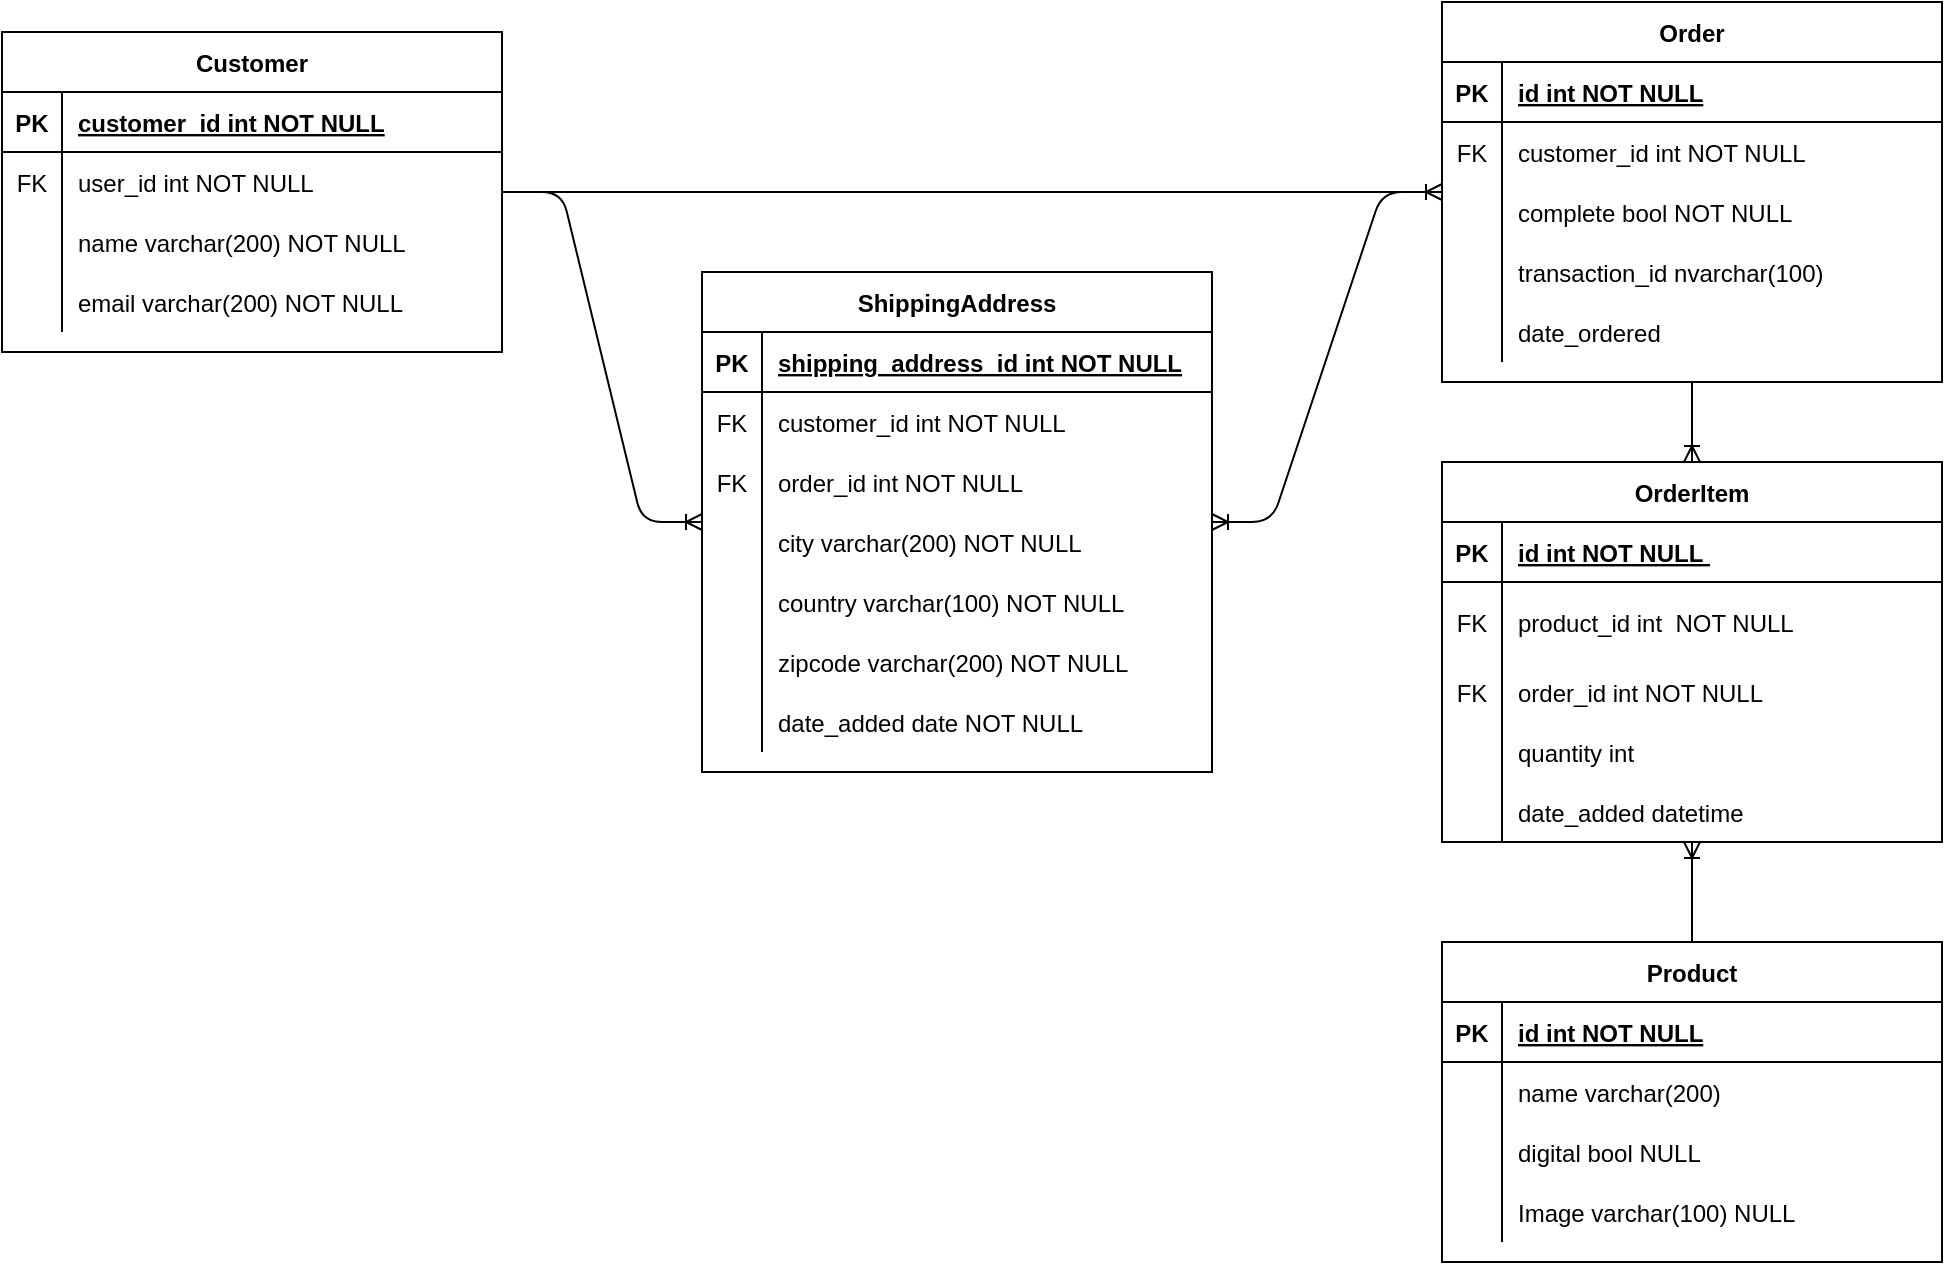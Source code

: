 <mxfile version="14.4.3" type="device"><diagram id="R2lEEEUBdFMjLlhIrx00" name="Page-1"><mxGraphModel dx="1422" dy="778" grid="1" gridSize="10" guides="1" tooltips="1" connect="1" arrows="1" fold="1" page="1" pageScale="1" pageWidth="850" pageHeight="1100" math="0" shadow="0" extFonts="Permanent Marker^https://fonts.googleapis.com/css?family=Permanent+Marker"><root><mxCell id="0"/><mxCell id="1" parent="0"/><mxCell id="C-vyLk0tnHw3VtMMgP7b-2" value="Customer" style="shape=table;startSize=30;container=1;collapsible=1;childLayout=tableLayout;fixedRows=1;rowLines=0;fontStyle=1;align=center;resizeLast=1;" parent="1" vertex="1"><mxGeometry x="720" y="165" width="250" height="160" as="geometry"/></mxCell><mxCell id="C-vyLk0tnHw3VtMMgP7b-3" value="" style="shape=partialRectangle;collapsible=0;dropTarget=0;pointerEvents=0;fillColor=none;points=[[0,0.5],[1,0.5]];portConstraint=eastwest;top=0;left=0;right=0;bottom=1;" parent="C-vyLk0tnHw3VtMMgP7b-2" vertex="1"><mxGeometry y="30" width="250" height="30" as="geometry"/></mxCell><mxCell id="C-vyLk0tnHw3VtMMgP7b-4" value="PK" style="shape=partialRectangle;overflow=hidden;connectable=0;fillColor=none;top=0;left=0;bottom=0;right=0;fontStyle=1;" parent="C-vyLk0tnHw3VtMMgP7b-3" vertex="1"><mxGeometry width="30" height="30" as="geometry"/></mxCell><mxCell id="C-vyLk0tnHw3VtMMgP7b-5" value="customer_id int NOT NULL " style="shape=partialRectangle;overflow=hidden;connectable=0;fillColor=none;top=0;left=0;bottom=0;right=0;align=left;spacingLeft=6;fontStyle=5;" parent="C-vyLk0tnHw3VtMMgP7b-3" vertex="1"><mxGeometry x="30" width="220" height="30" as="geometry"/></mxCell><mxCell id="RRIsMwa47bkVEs5hCwDX-40" value="" style="shape=partialRectangle;collapsible=0;dropTarget=0;pointerEvents=0;fillColor=none;top=0;left=0;bottom=0;right=0;points=[[0,0.5],[1,0.5]];portConstraint=eastwest;labelBackgroundColor=#4D4D4D;" parent="C-vyLk0tnHw3VtMMgP7b-2" vertex="1"><mxGeometry y="60" width="250" height="30" as="geometry"/></mxCell><mxCell id="RRIsMwa47bkVEs5hCwDX-41" value="FK" style="shape=partialRectangle;connectable=0;fillColor=none;top=0;left=0;bottom=0;right=0;fontStyle=0;overflow=hidden;" parent="RRIsMwa47bkVEs5hCwDX-40" vertex="1"><mxGeometry width="30" height="30" as="geometry"/></mxCell><mxCell id="RRIsMwa47bkVEs5hCwDX-42" value="user_id int NOT NULL" style="shape=partialRectangle;connectable=0;fillColor=none;top=0;left=0;bottom=0;right=0;align=left;spacingLeft=6;fontStyle=0;overflow=hidden;" parent="RRIsMwa47bkVEs5hCwDX-40" vertex="1"><mxGeometry x="30" width="220" height="30" as="geometry"/></mxCell><mxCell id="C-vyLk0tnHw3VtMMgP7b-9" value="" style="shape=partialRectangle;collapsible=0;dropTarget=0;pointerEvents=0;fillColor=none;points=[[0,0.5],[1,0.5]];portConstraint=eastwest;top=0;left=0;right=0;bottom=0;" parent="C-vyLk0tnHw3VtMMgP7b-2" vertex="1"><mxGeometry y="90" width="250" height="30" as="geometry"/></mxCell><mxCell id="C-vyLk0tnHw3VtMMgP7b-10" value="" style="shape=partialRectangle;overflow=hidden;connectable=0;fillColor=none;top=0;left=0;bottom=0;right=0;" parent="C-vyLk0tnHw3VtMMgP7b-9" vertex="1"><mxGeometry width="30" height="30" as="geometry"/></mxCell><mxCell id="C-vyLk0tnHw3VtMMgP7b-11" value="name varchar(200) NOT NULL" style="shape=partialRectangle;overflow=hidden;connectable=0;fillColor=none;top=0;left=0;bottom=0;right=0;align=left;spacingLeft=6;" parent="C-vyLk0tnHw3VtMMgP7b-9" vertex="1"><mxGeometry x="30" width="220" height="30" as="geometry"/></mxCell><mxCell id="8vsu5g7lC06YRz5Z86Vl-21" value="" style="shape=partialRectangle;collapsible=0;dropTarget=0;pointerEvents=0;fillColor=none;top=0;left=0;bottom=0;right=0;points=[[0,0.5],[1,0.5]];portConstraint=eastwest;" parent="C-vyLk0tnHw3VtMMgP7b-2" vertex="1"><mxGeometry y="120" width="250" height="30" as="geometry"/></mxCell><mxCell id="8vsu5g7lC06YRz5Z86Vl-22" value="" style="shape=partialRectangle;connectable=0;fillColor=none;top=0;left=0;bottom=0;right=0;editable=1;overflow=hidden;" parent="8vsu5g7lC06YRz5Z86Vl-21" vertex="1"><mxGeometry width="30" height="30" as="geometry"/></mxCell><mxCell id="8vsu5g7lC06YRz5Z86Vl-23" value="email varchar(200) NOT NULL" style="shape=partialRectangle;connectable=0;fillColor=none;top=0;left=0;bottom=0;right=0;align=left;spacingLeft=6;overflow=hidden;" parent="8vsu5g7lC06YRz5Z86Vl-21" vertex="1"><mxGeometry x="30" width="220" height="30" as="geometry"/></mxCell><mxCell id="C-vyLk0tnHw3VtMMgP7b-13" value="Product" style="shape=table;startSize=30;container=1;collapsible=1;childLayout=tableLayout;fixedRows=1;rowLines=0;fontStyle=1;align=center;resizeLast=1;" parent="1" vertex="1"><mxGeometry x="1440" y="620" width="250" height="160" as="geometry"/></mxCell><mxCell id="C-vyLk0tnHw3VtMMgP7b-14" value="" style="shape=partialRectangle;collapsible=0;dropTarget=0;pointerEvents=0;fillColor=none;points=[[0,0.5],[1,0.5]];portConstraint=eastwest;top=0;left=0;right=0;bottom=1;" parent="C-vyLk0tnHw3VtMMgP7b-13" vertex="1"><mxGeometry y="30" width="250" height="30" as="geometry"/></mxCell><mxCell id="C-vyLk0tnHw3VtMMgP7b-15" value="PK" style="shape=partialRectangle;overflow=hidden;connectable=0;fillColor=none;top=0;left=0;bottom=0;right=0;fontStyle=1;" parent="C-vyLk0tnHw3VtMMgP7b-14" vertex="1"><mxGeometry width="30" height="30" as="geometry"/></mxCell><mxCell id="C-vyLk0tnHw3VtMMgP7b-16" value="id int NOT NULL " style="shape=partialRectangle;overflow=hidden;connectable=0;fillColor=none;top=0;left=0;bottom=0;right=0;align=left;spacingLeft=6;fontStyle=5;" parent="C-vyLk0tnHw3VtMMgP7b-14" vertex="1"><mxGeometry x="30" width="220" height="30" as="geometry"/></mxCell><mxCell id="C-vyLk0tnHw3VtMMgP7b-20" value="" style="shape=partialRectangle;collapsible=0;dropTarget=0;pointerEvents=0;fillColor=none;points=[[0,0.5],[1,0.5]];portConstraint=eastwest;top=0;left=0;right=0;bottom=0;" parent="C-vyLk0tnHw3VtMMgP7b-13" vertex="1"><mxGeometry y="60" width="250" height="30" as="geometry"/></mxCell><mxCell id="C-vyLk0tnHw3VtMMgP7b-21" value="" style="shape=partialRectangle;overflow=hidden;connectable=0;fillColor=none;top=0;left=0;bottom=0;right=0;" parent="C-vyLk0tnHw3VtMMgP7b-20" vertex="1"><mxGeometry width="30" height="30" as="geometry"/></mxCell><mxCell id="C-vyLk0tnHw3VtMMgP7b-22" value="name varchar(200)" style="shape=partialRectangle;overflow=hidden;connectable=0;fillColor=none;top=0;left=0;bottom=0;right=0;align=left;spacingLeft=6;" parent="C-vyLk0tnHw3VtMMgP7b-20" vertex="1"><mxGeometry x="30" width="220" height="30" as="geometry"/></mxCell><mxCell id="8vsu5g7lC06YRz5Z86Vl-84" value="" style="shape=partialRectangle;collapsible=0;dropTarget=0;pointerEvents=0;fillColor=none;top=0;left=0;bottom=0;right=0;points=[[0,0.5],[1,0.5]];portConstraint=eastwest;" parent="C-vyLk0tnHw3VtMMgP7b-13" vertex="1"><mxGeometry y="90" width="250" height="30" as="geometry"/></mxCell><mxCell id="8vsu5g7lC06YRz5Z86Vl-85" value="" style="shape=partialRectangle;connectable=0;fillColor=none;top=0;left=0;bottom=0;right=0;editable=1;overflow=hidden;" parent="8vsu5g7lC06YRz5Z86Vl-84" vertex="1"><mxGeometry width="30" height="30" as="geometry"/></mxCell><mxCell id="8vsu5g7lC06YRz5Z86Vl-86" value="digital bool NULL " style="shape=partialRectangle;connectable=0;fillColor=none;top=0;left=0;bottom=0;right=0;align=left;spacingLeft=6;overflow=hidden;labelBackgroundColor=none;" parent="8vsu5g7lC06YRz5Z86Vl-84" vertex="1"><mxGeometry x="30" width="220" height="30" as="geometry"/></mxCell><mxCell id="RRIsMwa47bkVEs5hCwDX-22" value="" style="shape=partialRectangle;collapsible=0;dropTarget=0;pointerEvents=0;fillColor=none;top=0;left=0;bottom=0;right=0;points=[[0,0.5],[1,0.5]];portConstraint=eastwest;labelBackgroundColor=#4D4D4D;" parent="C-vyLk0tnHw3VtMMgP7b-13" vertex="1"><mxGeometry y="120" width="250" height="30" as="geometry"/></mxCell><mxCell id="RRIsMwa47bkVEs5hCwDX-23" value="" style="shape=partialRectangle;connectable=0;fillColor=none;top=0;left=0;bottom=0;right=0;editable=1;overflow=hidden;" parent="RRIsMwa47bkVEs5hCwDX-22" vertex="1"><mxGeometry width="30" height="30" as="geometry"/></mxCell><mxCell id="RRIsMwa47bkVEs5hCwDX-24" value="Image varchar(100) NULL" style="shape=partialRectangle;connectable=0;fillColor=none;top=0;left=0;bottom=0;right=0;align=left;spacingLeft=6;overflow=hidden;" parent="RRIsMwa47bkVEs5hCwDX-22" vertex="1"><mxGeometry x="30" width="220" height="30" as="geometry"/></mxCell><mxCell id="8vsu5g7lC06YRz5Z86Vl-1" value="Order" style="shape=table;startSize=30;container=1;collapsible=1;childLayout=tableLayout;fixedRows=1;rowLines=0;fontStyle=1;align=center;resizeLast=1;" parent="1" vertex="1"><mxGeometry x="1440" y="150" width="250" height="190" as="geometry"/></mxCell><mxCell id="8vsu5g7lC06YRz5Z86Vl-2" value="" style="shape=partialRectangle;collapsible=0;dropTarget=0;pointerEvents=0;fillColor=none;points=[[0,0.5],[1,0.5]];portConstraint=eastwest;top=0;left=0;right=0;bottom=1;" parent="8vsu5g7lC06YRz5Z86Vl-1" vertex="1"><mxGeometry y="30" width="250" height="30" as="geometry"/></mxCell><mxCell id="8vsu5g7lC06YRz5Z86Vl-3" value="PK" style="shape=partialRectangle;overflow=hidden;connectable=0;fillColor=none;top=0;left=0;bottom=0;right=0;fontStyle=1;" parent="8vsu5g7lC06YRz5Z86Vl-2" vertex="1"><mxGeometry width="30" height="30" as="geometry"/></mxCell><mxCell id="8vsu5g7lC06YRz5Z86Vl-4" value="id int NOT NULL " style="shape=partialRectangle;overflow=hidden;connectable=0;fillColor=none;top=0;left=0;bottom=0;right=0;align=left;spacingLeft=6;fontStyle=5;" parent="8vsu5g7lC06YRz5Z86Vl-2" vertex="1"><mxGeometry x="30" width="220" height="30" as="geometry"/></mxCell><mxCell id="RRIsMwa47bkVEs5hCwDX-28" value="" style="shape=partialRectangle;collapsible=0;dropTarget=0;pointerEvents=0;fillColor=none;top=0;left=0;bottom=0;right=0;points=[[0,0.5],[1,0.5]];portConstraint=eastwest;labelBackgroundColor=#4D4D4D;" parent="8vsu5g7lC06YRz5Z86Vl-1" vertex="1"><mxGeometry y="60" width="250" height="30" as="geometry"/></mxCell><mxCell id="RRIsMwa47bkVEs5hCwDX-29" value="FK" style="shape=partialRectangle;connectable=0;fillColor=none;top=0;left=0;bottom=0;right=0;fontStyle=0;overflow=hidden;" parent="RRIsMwa47bkVEs5hCwDX-28" vertex="1"><mxGeometry width="30" height="30" as="geometry"/></mxCell><mxCell id="RRIsMwa47bkVEs5hCwDX-30" value="customer_id int NOT NULL" style="shape=partialRectangle;connectable=0;fillColor=none;top=0;left=0;bottom=0;right=0;align=left;spacingLeft=6;fontStyle=0;overflow=hidden;" parent="RRIsMwa47bkVEs5hCwDX-28" vertex="1"><mxGeometry x="30" width="220" height="30" as="geometry"/></mxCell><mxCell id="8vsu5g7lC06YRz5Z86Vl-15" value="" style="shape=partialRectangle;collapsible=0;dropTarget=0;pointerEvents=0;fillColor=none;top=0;left=0;bottom=0;right=0;points=[[0,0.5],[1,0.5]];portConstraint=eastwest;" parent="8vsu5g7lC06YRz5Z86Vl-1" vertex="1"><mxGeometry y="90" width="250" height="30" as="geometry"/></mxCell><mxCell id="8vsu5g7lC06YRz5Z86Vl-16" value="" style="shape=partialRectangle;connectable=0;fillColor=none;top=0;left=0;bottom=0;right=0;editable=1;overflow=hidden;" parent="8vsu5g7lC06YRz5Z86Vl-15" vertex="1"><mxGeometry width="30" height="30" as="geometry"/></mxCell><mxCell id="8vsu5g7lC06YRz5Z86Vl-17" value="complete bool NOT NULL " style="shape=partialRectangle;connectable=0;fillColor=none;top=0;left=0;bottom=0;right=0;align=left;spacingLeft=6;overflow=hidden;" parent="8vsu5g7lC06YRz5Z86Vl-15" vertex="1"><mxGeometry x="30" width="220" height="30" as="geometry"/></mxCell><mxCell id="8vsu5g7lC06YRz5Z86Vl-18" value="" style="shape=partialRectangle;collapsible=0;dropTarget=0;pointerEvents=0;fillColor=none;top=0;left=0;bottom=0;right=0;points=[[0,0.5],[1,0.5]];portConstraint=eastwest;" parent="8vsu5g7lC06YRz5Z86Vl-1" vertex="1"><mxGeometry y="120" width="250" height="30" as="geometry"/></mxCell><mxCell id="8vsu5g7lC06YRz5Z86Vl-19" value="" style="shape=partialRectangle;connectable=0;fillColor=none;top=0;left=0;bottom=0;right=0;editable=1;overflow=hidden;" parent="8vsu5g7lC06YRz5Z86Vl-18" vertex="1"><mxGeometry width="30" height="30" as="geometry"/></mxCell><mxCell id="8vsu5g7lC06YRz5Z86Vl-20" value="transaction_id nvarchar(100) " style="shape=partialRectangle;connectable=0;fillColor=none;top=0;left=0;bottom=0;right=0;align=left;spacingLeft=6;overflow=hidden;" parent="8vsu5g7lC06YRz5Z86Vl-18" vertex="1"><mxGeometry x="30" width="220" height="30" as="geometry"/></mxCell><mxCell id="RRIsMwa47bkVEs5hCwDX-25" value="" style="shape=partialRectangle;collapsible=0;dropTarget=0;pointerEvents=0;fillColor=none;top=0;left=0;bottom=0;right=0;points=[[0,0.5],[1,0.5]];portConstraint=eastwest;labelBackgroundColor=#4D4D4D;" parent="8vsu5g7lC06YRz5Z86Vl-1" vertex="1"><mxGeometry y="150" width="250" height="30" as="geometry"/></mxCell><mxCell id="RRIsMwa47bkVEs5hCwDX-26" value="" style="shape=partialRectangle;connectable=0;fillColor=none;top=0;left=0;bottom=0;right=0;editable=1;overflow=hidden;" parent="RRIsMwa47bkVEs5hCwDX-25" vertex="1"><mxGeometry width="30" height="30" as="geometry"/></mxCell><mxCell id="RRIsMwa47bkVEs5hCwDX-27" value="date_ordered" style="shape=partialRectangle;connectable=0;fillColor=none;top=0;left=0;bottom=0;right=0;align=left;spacingLeft=6;overflow=hidden;" parent="RRIsMwa47bkVEs5hCwDX-25" vertex="1"><mxGeometry x="30" width="220" height="30" as="geometry"/></mxCell><mxCell id="8vsu5g7lC06YRz5Z86Vl-12" value="" style="edgeStyle=entityRelationEdgeStyle;fontSize=12;html=1;endArrow=ERoneToMany;" parent="1" source="C-vyLk0tnHw3VtMMgP7b-2" target="8vsu5g7lC06YRz5Z86Vl-1" edge="1"><mxGeometry width="100" height="100" relative="1" as="geometry"><mxPoint x="1270" y="315" as="sourcePoint"/><mxPoint x="1346" y="317" as="targetPoint"/></mxGeometry></mxCell><mxCell id="8vsu5g7lC06YRz5Z86Vl-43" value="" style="fontSize=12;html=1;endArrow=ERoneToMany;edgeStyle=orthogonalEdgeStyle;" parent="1" source="C-vyLk0tnHw3VtMMgP7b-13" target="RRIsMwa47bkVEs5hCwDX-1" edge="1"><mxGeometry width="100" height="100" relative="1" as="geometry"><mxPoint x="1139" y="840" as="sourcePoint"/><mxPoint x="1740" y="530" as="targetPoint"/></mxGeometry></mxCell><mxCell id="8vsu5g7lC06YRz5Z86Vl-49" value="ShippingAddress" style="shape=table;startSize=30;container=1;collapsible=1;childLayout=tableLayout;fixedRows=1;rowLines=0;fontStyle=1;align=center;resizeLast=1;" parent="1" vertex="1"><mxGeometry x="1070" y="285" width="255" height="250" as="geometry"/></mxCell><mxCell id="8vsu5g7lC06YRz5Z86Vl-50" value="" style="shape=partialRectangle;collapsible=0;dropTarget=0;pointerEvents=0;fillColor=none;top=0;left=0;bottom=1;right=0;points=[[0,0.5],[1,0.5]];portConstraint=eastwest;" parent="8vsu5g7lC06YRz5Z86Vl-49" vertex="1"><mxGeometry y="30" width="255" height="30" as="geometry"/></mxCell><mxCell id="8vsu5g7lC06YRz5Z86Vl-51" value="PK" style="shape=partialRectangle;connectable=0;fillColor=none;top=0;left=0;bottom=0;right=0;fontStyle=1;overflow=hidden;" parent="8vsu5g7lC06YRz5Z86Vl-50" vertex="1"><mxGeometry width="30" height="30" as="geometry"/></mxCell><mxCell id="8vsu5g7lC06YRz5Z86Vl-52" value="shipping_address_id int NOT NULL" style="shape=partialRectangle;connectable=0;fillColor=none;top=0;left=0;bottom=0;right=0;align=left;spacingLeft=6;fontStyle=5;overflow=hidden;" parent="8vsu5g7lC06YRz5Z86Vl-50" vertex="1"><mxGeometry x="30" width="225" height="30" as="geometry"/></mxCell><mxCell id="RRIsMwa47bkVEs5hCwDX-34" value="" style="shape=partialRectangle;collapsible=0;dropTarget=0;pointerEvents=0;fillColor=none;top=0;left=0;bottom=0;right=0;points=[[0,0.5],[1,0.5]];portConstraint=eastwest;labelBackgroundColor=#4D4D4D;" parent="8vsu5g7lC06YRz5Z86Vl-49" vertex="1"><mxGeometry y="60" width="255" height="30" as="geometry"/></mxCell><mxCell id="RRIsMwa47bkVEs5hCwDX-35" value="FK" style="shape=partialRectangle;connectable=0;fillColor=none;top=0;left=0;bottom=0;right=0;fontStyle=0;overflow=hidden;" parent="RRIsMwa47bkVEs5hCwDX-34" vertex="1"><mxGeometry width="30" height="30" as="geometry"/></mxCell><mxCell id="RRIsMwa47bkVEs5hCwDX-36" value="customer_id int NOT NULL" style="shape=partialRectangle;connectable=0;fillColor=none;top=0;left=0;bottom=0;right=0;align=left;spacingLeft=6;fontStyle=0;overflow=hidden;" parent="RRIsMwa47bkVEs5hCwDX-34" vertex="1"><mxGeometry x="30" width="225" height="30" as="geometry"/></mxCell><mxCell id="RRIsMwa47bkVEs5hCwDX-37" value="" style="shape=partialRectangle;collapsible=0;dropTarget=0;pointerEvents=0;fillColor=none;top=0;left=0;bottom=0;right=0;points=[[0,0.5],[1,0.5]];portConstraint=eastwest;labelBackgroundColor=#4D4D4D;" parent="8vsu5g7lC06YRz5Z86Vl-49" vertex="1"><mxGeometry y="90" width="255" height="30" as="geometry"/></mxCell><mxCell id="RRIsMwa47bkVEs5hCwDX-38" value="FK" style="shape=partialRectangle;connectable=0;fillColor=none;top=0;left=0;bottom=0;right=0;fontStyle=0;overflow=hidden;" parent="RRIsMwa47bkVEs5hCwDX-37" vertex="1"><mxGeometry width="30" height="30" as="geometry"/></mxCell><mxCell id="RRIsMwa47bkVEs5hCwDX-39" value="order_id int NOT NULL" style="shape=partialRectangle;connectable=0;fillColor=none;top=0;left=0;bottom=0;right=0;align=left;spacingLeft=6;fontStyle=0;overflow=hidden;" parent="RRIsMwa47bkVEs5hCwDX-37" vertex="1"><mxGeometry x="30" width="225" height="30" as="geometry"/></mxCell><mxCell id="8vsu5g7lC06YRz5Z86Vl-53" value="" style="shape=partialRectangle;collapsible=0;dropTarget=0;pointerEvents=0;fillColor=none;top=0;left=0;bottom=0;right=0;points=[[0,0.5],[1,0.5]];portConstraint=eastwest;" parent="8vsu5g7lC06YRz5Z86Vl-49" vertex="1"><mxGeometry y="120" width="255" height="30" as="geometry"/></mxCell><mxCell id="8vsu5g7lC06YRz5Z86Vl-54" value="" style="shape=partialRectangle;connectable=0;fillColor=none;top=0;left=0;bottom=0;right=0;editable=1;overflow=hidden;" parent="8vsu5g7lC06YRz5Z86Vl-53" vertex="1"><mxGeometry width="30" height="30" as="geometry"/></mxCell><mxCell id="8vsu5g7lC06YRz5Z86Vl-55" value="city varchar(200) NOT NULL" style="shape=partialRectangle;connectable=0;fillColor=none;top=0;left=0;bottom=0;right=0;align=left;spacingLeft=6;overflow=hidden;" parent="8vsu5g7lC06YRz5Z86Vl-53" vertex="1"><mxGeometry x="30" width="225" height="30" as="geometry"/></mxCell><mxCell id="8vsu5g7lC06YRz5Z86Vl-56" value="" style="shape=partialRectangle;collapsible=0;dropTarget=0;pointerEvents=0;fillColor=none;top=0;left=0;bottom=0;right=0;points=[[0,0.5],[1,0.5]];portConstraint=eastwest;" parent="8vsu5g7lC06YRz5Z86Vl-49" vertex="1"><mxGeometry y="150" width="255" height="30" as="geometry"/></mxCell><mxCell id="8vsu5g7lC06YRz5Z86Vl-57" value="" style="shape=partialRectangle;connectable=0;fillColor=none;top=0;left=0;bottom=0;right=0;editable=1;overflow=hidden;" parent="8vsu5g7lC06YRz5Z86Vl-56" vertex="1"><mxGeometry width="30" height="30" as="geometry"/></mxCell><mxCell id="8vsu5g7lC06YRz5Z86Vl-58" value="country varchar(100) NOT NULL" style="shape=partialRectangle;connectable=0;fillColor=none;top=0;left=0;bottom=0;right=0;align=left;spacingLeft=6;overflow=hidden;" parent="8vsu5g7lC06YRz5Z86Vl-56" vertex="1"><mxGeometry x="30" width="225" height="30" as="geometry"/></mxCell><mxCell id="8vsu5g7lC06YRz5Z86Vl-59" value="" style="shape=partialRectangle;collapsible=0;dropTarget=0;pointerEvents=0;fillColor=none;top=0;left=0;bottom=0;right=0;points=[[0,0.5],[1,0.5]];portConstraint=eastwest;" parent="8vsu5g7lC06YRz5Z86Vl-49" vertex="1"><mxGeometry y="180" width="255" height="30" as="geometry"/></mxCell><mxCell id="8vsu5g7lC06YRz5Z86Vl-60" value="" style="shape=partialRectangle;connectable=0;fillColor=none;top=0;left=0;bottom=0;right=0;editable=1;overflow=hidden;" parent="8vsu5g7lC06YRz5Z86Vl-59" vertex="1"><mxGeometry width="30" height="30" as="geometry"/></mxCell><mxCell id="8vsu5g7lC06YRz5Z86Vl-61" value="zipcode varchar(200) NOT NULL" style="shape=partialRectangle;connectable=0;fillColor=none;top=0;left=0;bottom=0;right=0;align=left;spacingLeft=6;overflow=hidden;" parent="8vsu5g7lC06YRz5Z86Vl-59" vertex="1"><mxGeometry x="30" width="225" height="30" as="geometry"/></mxCell><mxCell id="8vsu5g7lC06YRz5Z86Vl-68" value="" style="shape=partialRectangle;collapsible=0;dropTarget=0;pointerEvents=0;fillColor=none;top=0;left=0;bottom=0;right=0;points=[[0,0.5],[1,0.5]];portConstraint=eastwest;" parent="8vsu5g7lC06YRz5Z86Vl-49" vertex="1"><mxGeometry y="210" width="255" height="30" as="geometry"/></mxCell><mxCell id="8vsu5g7lC06YRz5Z86Vl-69" value="" style="shape=partialRectangle;connectable=0;fillColor=none;top=0;left=0;bottom=0;right=0;editable=1;overflow=hidden;" parent="8vsu5g7lC06YRz5Z86Vl-68" vertex="1"><mxGeometry width="30" height="30" as="geometry"/></mxCell><mxCell id="8vsu5g7lC06YRz5Z86Vl-70" value="date_added date NOT NULL " style="shape=partialRectangle;connectable=0;fillColor=none;top=0;left=0;bottom=0;right=0;align=left;spacingLeft=6;overflow=hidden;" parent="8vsu5g7lC06YRz5Z86Vl-68" vertex="1"><mxGeometry x="30" width="225" height="30" as="geometry"/></mxCell><mxCell id="RRIsMwa47bkVEs5hCwDX-1" value="OrderItem" style="shape=table;startSize=30;container=1;collapsible=1;childLayout=tableLayout;fixedRows=1;rowLines=0;fontStyle=1;align=center;resizeLast=1;" parent="1" vertex="1"><mxGeometry x="1440" y="380" width="250" height="190" as="geometry"/></mxCell><mxCell id="RRIsMwa47bkVEs5hCwDX-2" value="" style="shape=partialRectangle;collapsible=0;dropTarget=0;pointerEvents=0;fillColor=none;top=0;left=0;bottom=1;right=0;points=[[0,0.5],[1,0.5]];portConstraint=eastwest;" parent="RRIsMwa47bkVEs5hCwDX-1" vertex="1"><mxGeometry y="30" width="250" height="30" as="geometry"/></mxCell><mxCell id="RRIsMwa47bkVEs5hCwDX-3" value="PK" style="shape=partialRectangle;connectable=0;fillColor=none;top=0;left=0;bottom=0;right=0;fontStyle=1;overflow=hidden;" parent="RRIsMwa47bkVEs5hCwDX-2" vertex="1"><mxGeometry width="30" height="30" as="geometry"/></mxCell><mxCell id="RRIsMwa47bkVEs5hCwDX-4" value="id int NOT NULL " style="shape=partialRectangle;connectable=0;fillColor=none;top=0;left=0;bottom=0;right=0;align=left;spacingLeft=6;fontStyle=5;overflow=hidden;" parent="RRIsMwa47bkVEs5hCwDX-2" vertex="1"><mxGeometry x="30" width="220" height="30" as="geometry"/></mxCell><mxCell id="RRIsMwa47bkVEs5hCwDX-16" value="" style="shape=partialRectangle;collapsible=0;dropTarget=0;pointerEvents=0;fillColor=none;top=0;left=0;bottom=0;right=0;points=[[0,0.5],[1,0.5]];portConstraint=eastwest;" parent="RRIsMwa47bkVEs5hCwDX-1" vertex="1"><mxGeometry y="60" width="250" height="40" as="geometry"/></mxCell><mxCell id="RRIsMwa47bkVEs5hCwDX-17" value="FK" style="shape=partialRectangle;connectable=0;fillColor=none;top=0;left=0;bottom=0;right=0;fontStyle=0;overflow=hidden;" parent="RRIsMwa47bkVEs5hCwDX-16" vertex="1"><mxGeometry width="30" height="40" as="geometry"/></mxCell><mxCell id="RRIsMwa47bkVEs5hCwDX-18" value="product_id int  NOT NULL" style="shape=partialRectangle;connectable=0;fillColor=none;top=0;left=0;bottom=0;right=0;align=left;spacingLeft=6;fontStyle=0;overflow=hidden;" parent="RRIsMwa47bkVEs5hCwDX-16" vertex="1"><mxGeometry x="30" width="220" height="40" as="geometry"/></mxCell><mxCell id="RRIsMwa47bkVEs5hCwDX-19" value="" style="shape=partialRectangle;collapsible=0;dropTarget=0;pointerEvents=0;fillColor=none;top=0;left=0;bottom=0;right=0;points=[[0,0.5],[1,0.5]];portConstraint=eastwest;" parent="RRIsMwa47bkVEs5hCwDX-1" vertex="1"><mxGeometry y="100" width="250" height="30" as="geometry"/></mxCell><mxCell id="RRIsMwa47bkVEs5hCwDX-20" value="FK" style="shape=partialRectangle;connectable=0;fillColor=none;top=0;left=0;bottom=0;right=0;fontStyle=0;overflow=hidden;" parent="RRIsMwa47bkVEs5hCwDX-19" vertex="1"><mxGeometry width="30" height="30" as="geometry"/></mxCell><mxCell id="RRIsMwa47bkVEs5hCwDX-21" value="order_id int NOT NULL" style="shape=partialRectangle;connectable=0;fillColor=none;top=0;left=0;bottom=0;right=0;align=left;spacingLeft=6;fontStyle=0;overflow=hidden;" parent="RRIsMwa47bkVEs5hCwDX-19" vertex="1"><mxGeometry x="30" width="220" height="30" as="geometry"/></mxCell><mxCell id="RRIsMwa47bkVEs5hCwDX-5" value="" style="shape=partialRectangle;collapsible=0;dropTarget=0;pointerEvents=0;fillColor=none;top=0;left=0;bottom=0;right=0;points=[[0,0.5],[1,0.5]];portConstraint=eastwest;" parent="RRIsMwa47bkVEs5hCwDX-1" vertex="1"><mxGeometry y="130" width="250" height="30" as="geometry"/></mxCell><mxCell id="RRIsMwa47bkVEs5hCwDX-6" value="" style="shape=partialRectangle;connectable=0;fillColor=none;top=0;left=0;bottom=0;right=0;editable=1;overflow=hidden;" parent="RRIsMwa47bkVEs5hCwDX-5" vertex="1"><mxGeometry width="30" height="30" as="geometry"/></mxCell><mxCell id="RRIsMwa47bkVEs5hCwDX-7" value="quantity int" style="shape=partialRectangle;connectable=0;fillColor=none;top=0;left=0;bottom=0;right=0;align=left;spacingLeft=6;overflow=hidden;" parent="RRIsMwa47bkVEs5hCwDX-5" vertex="1"><mxGeometry x="30" width="220" height="30" as="geometry"/></mxCell><mxCell id="RRIsMwa47bkVEs5hCwDX-8" value="" style="shape=partialRectangle;collapsible=0;dropTarget=0;pointerEvents=0;fillColor=none;top=0;left=0;bottom=0;right=0;points=[[0,0.5],[1,0.5]];portConstraint=eastwest;" parent="RRIsMwa47bkVEs5hCwDX-1" vertex="1"><mxGeometry y="160" width="250" height="30" as="geometry"/></mxCell><mxCell id="RRIsMwa47bkVEs5hCwDX-9" value="" style="shape=partialRectangle;connectable=0;fillColor=none;top=0;left=0;bottom=0;right=0;editable=1;overflow=hidden;" parent="RRIsMwa47bkVEs5hCwDX-8" vertex="1"><mxGeometry width="30" height="30" as="geometry"/></mxCell><mxCell id="RRIsMwa47bkVEs5hCwDX-10" value="date_added datetime" style="shape=partialRectangle;connectable=0;fillColor=none;top=0;left=0;bottom=0;right=0;align=left;spacingLeft=6;overflow=hidden;" parent="RRIsMwa47bkVEs5hCwDX-8" vertex="1"><mxGeometry x="30" width="220" height="30" as="geometry"/></mxCell><mxCell id="RRIsMwa47bkVEs5hCwDX-14" value="" style="edgeStyle=orthogonalEdgeStyle;fontSize=12;html=1;endArrow=ERoneToMany;entryX=0.5;entryY=0;entryDx=0;entryDy=0;rounded=1;" parent="1" source="8vsu5g7lC06YRz5Z86Vl-1" target="RRIsMwa47bkVEs5hCwDX-1" edge="1"><mxGeometry width="100" height="100" relative="1" as="geometry"><mxPoint x="1610" y="310" as="sourcePoint"/><mxPoint x="1780" y="460" as="targetPoint"/></mxGeometry></mxCell><mxCell id="RRIsMwa47bkVEs5hCwDX-56" value="" style="edgeStyle=entityRelationEdgeStyle;fontSize=12;html=1;endArrow=ERoneToMany;" parent="1" source="C-vyLk0tnHw3VtMMgP7b-2" target="8vsu5g7lC06YRz5Z86Vl-49" edge="1"><mxGeometry width="100" height="100" relative="1" as="geometry"><mxPoint x="990" y="505" as="sourcePoint"/><mxPoint x="1090" y="405" as="targetPoint"/></mxGeometry></mxCell><mxCell id="RRIsMwa47bkVEs5hCwDX-57" value="" style="edgeStyle=entityRelationEdgeStyle;fontSize=12;html=1;endArrow=ERoneToMany;" parent="1" source="8vsu5g7lC06YRz5Z86Vl-1" target="8vsu5g7lC06YRz5Z86Vl-49" edge="1"><mxGeometry width="100" height="100" relative="1" as="geometry"><mxPoint x="1110" y="520" as="sourcePoint"/><mxPoint x="1210" y="420" as="targetPoint"/></mxGeometry></mxCell></root></mxGraphModel></diagram></mxfile>